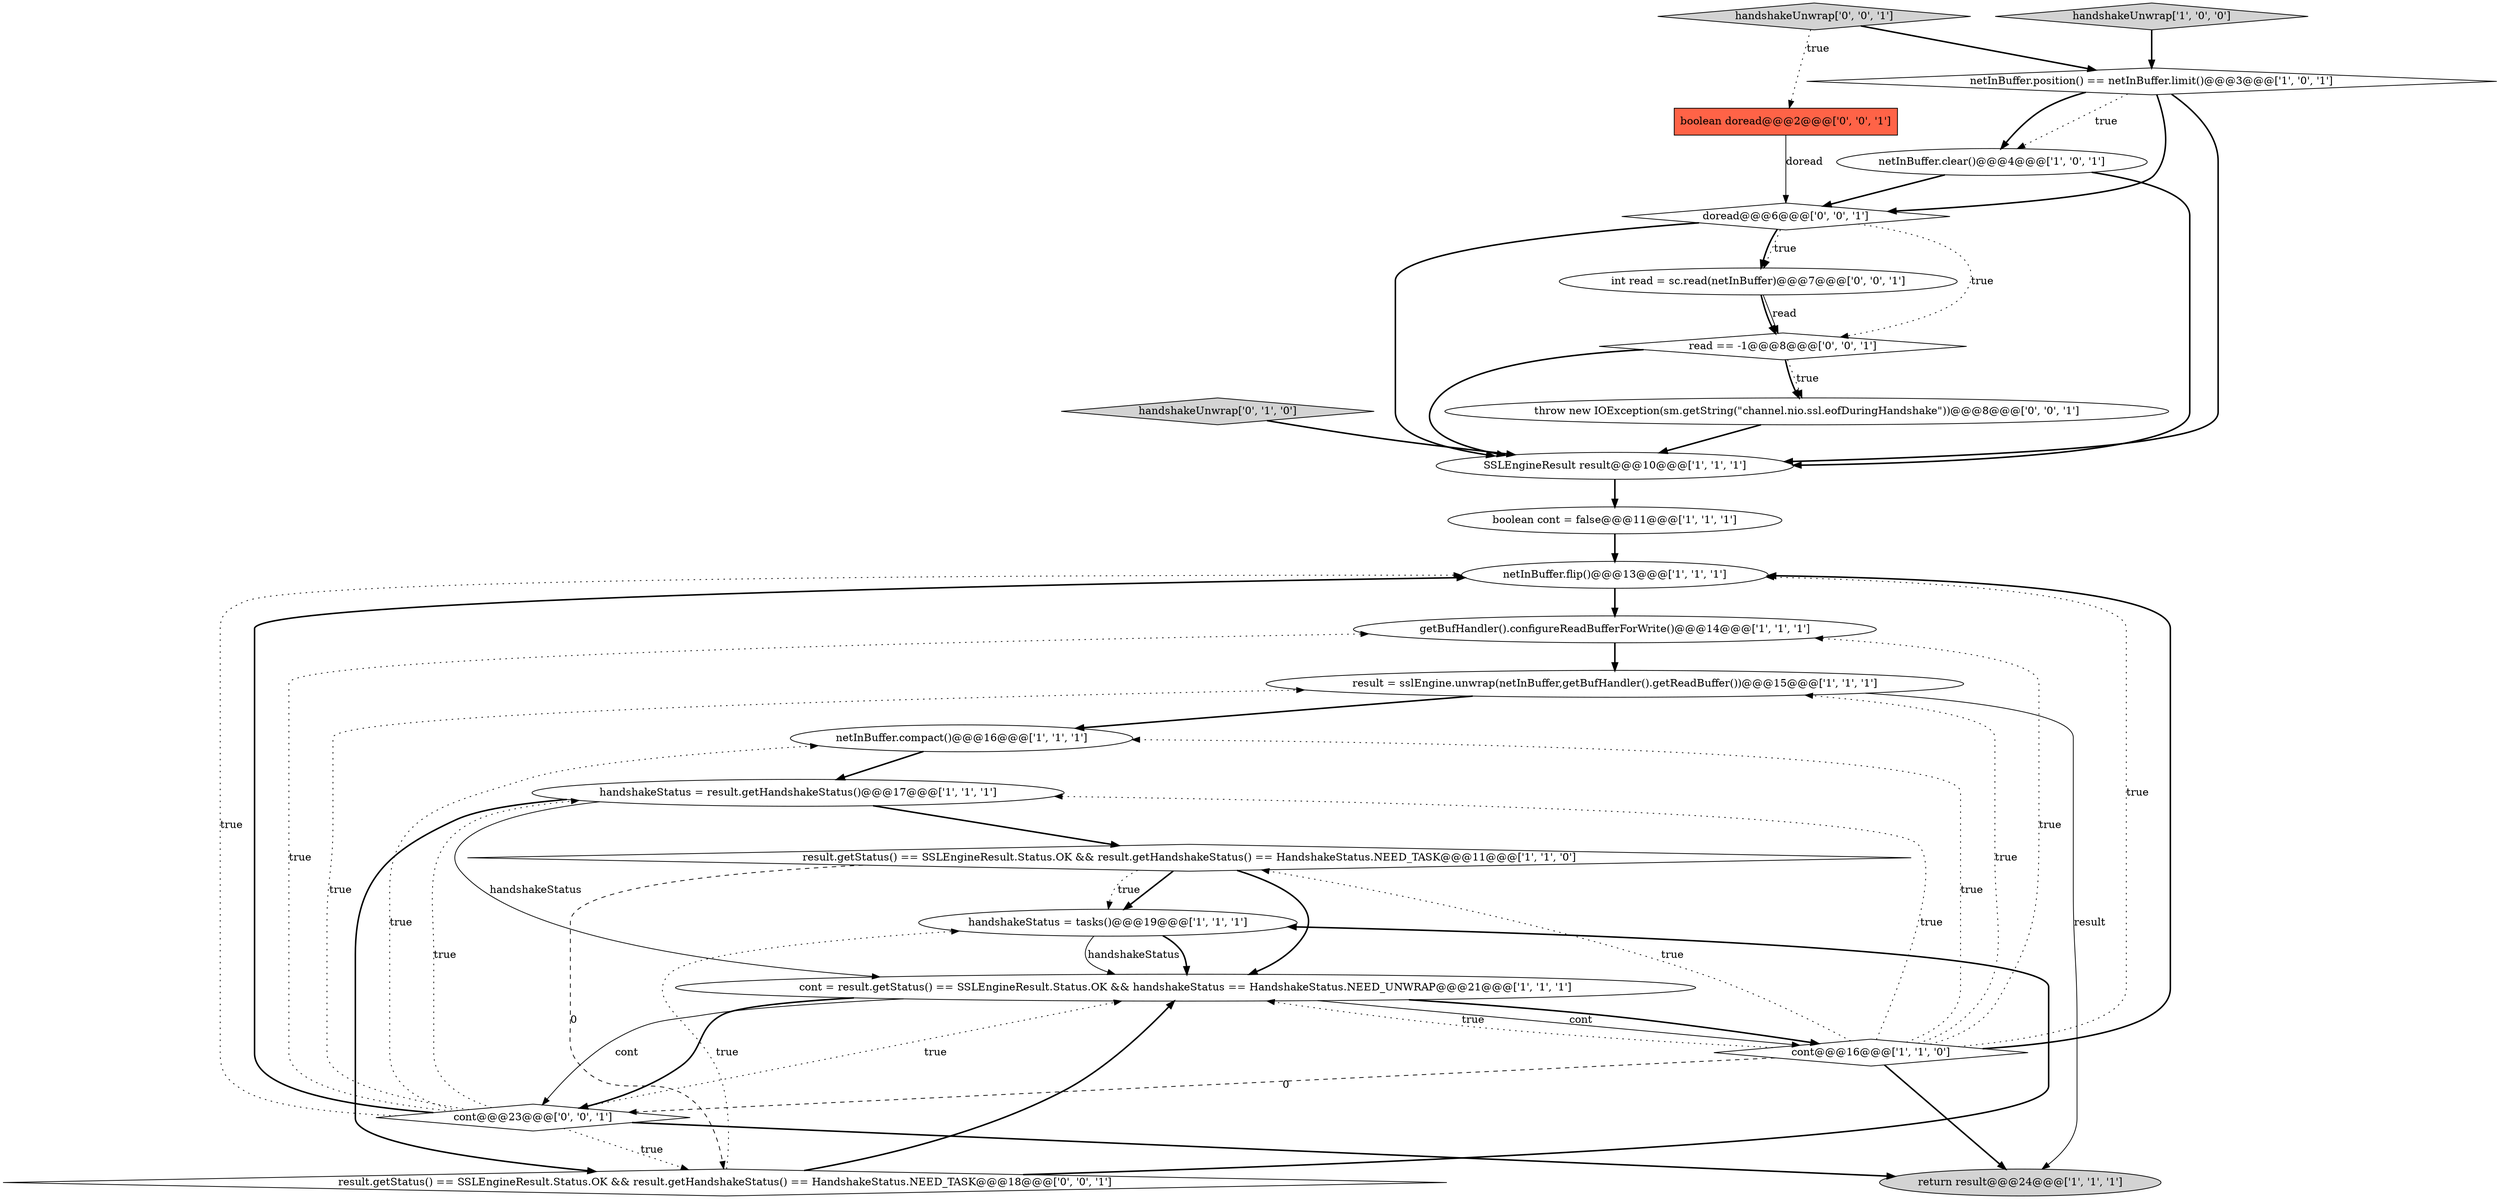 digraph {
2 [style = filled, label = "netInBuffer.clear()@@@4@@@['1', '0', '1']", fillcolor = white, shape = ellipse image = "AAA0AAABBB1BBB"];
1 [style = filled, label = "boolean cont = false@@@11@@@['1', '1', '1']", fillcolor = white, shape = ellipse image = "AAA0AAABBB1BBB"];
12 [style = filled, label = "netInBuffer.flip()@@@13@@@['1', '1', '1']", fillcolor = white, shape = ellipse image = "AAA0AAABBB1BBB"];
17 [style = filled, label = "throw new IOException(sm.getString(\"channel.nio.ssl.eofDuringHandshake\"))@@@8@@@['0', '0', '1']", fillcolor = white, shape = ellipse image = "AAA0AAABBB3BBB"];
23 [style = filled, label = "int read = sc.read(netInBuffer)@@@7@@@['0', '0', '1']", fillcolor = white, shape = ellipse image = "AAA0AAABBB3BBB"];
0 [style = filled, label = "handshakeStatus = tasks()@@@19@@@['1', '1', '1']", fillcolor = white, shape = ellipse image = "AAA0AAABBB1BBB"];
20 [style = filled, label = "handshakeUnwrap['0', '0', '1']", fillcolor = lightgray, shape = diamond image = "AAA0AAABBB3BBB"];
21 [style = filled, label = "boolean doread@@@2@@@['0', '0', '1']", fillcolor = tomato, shape = box image = "AAA0AAABBB3BBB"];
22 [style = filled, label = "read == -1@@@8@@@['0', '0', '1']", fillcolor = white, shape = diamond image = "AAA0AAABBB3BBB"];
7 [style = filled, label = "handshakeUnwrap['1', '0', '0']", fillcolor = lightgray, shape = diamond image = "AAA0AAABBB1BBB"];
18 [style = filled, label = "doread@@@6@@@['0', '0', '1']", fillcolor = white, shape = diamond image = "AAA0AAABBB3BBB"];
4 [style = filled, label = "netInBuffer.compact()@@@16@@@['1', '1', '1']", fillcolor = white, shape = ellipse image = "AAA0AAABBB1BBB"];
19 [style = filled, label = "cont@@@23@@@['0', '0', '1']", fillcolor = white, shape = diamond image = "AAA0AAABBB3BBB"];
11 [style = filled, label = "result = sslEngine.unwrap(netInBuffer,getBufHandler().getReadBuffer())@@@15@@@['1', '1', '1']", fillcolor = white, shape = ellipse image = "AAA0AAABBB1BBB"];
13 [style = filled, label = "SSLEngineResult result@@@10@@@['1', '1', '1']", fillcolor = white, shape = ellipse image = "AAA0AAABBB1BBB"];
9 [style = filled, label = "getBufHandler().configureReadBufferForWrite()@@@14@@@['1', '1', '1']", fillcolor = white, shape = ellipse image = "AAA0AAABBB1BBB"];
6 [style = filled, label = "result.getStatus() == SSLEngineResult.Status.OK && result.getHandshakeStatus() == HandshakeStatus.NEED_TASK@@@11@@@['1', '1', '0']", fillcolor = white, shape = diamond image = "AAA0AAABBB1BBB"];
5 [style = filled, label = "cont = result.getStatus() == SSLEngineResult.Status.OK && handshakeStatus == HandshakeStatus.NEED_UNWRAP@@@21@@@['1', '1', '1']", fillcolor = white, shape = ellipse image = "AAA0AAABBB1BBB"];
3 [style = filled, label = "cont@@@16@@@['1', '1', '0']", fillcolor = white, shape = diamond image = "AAA0AAABBB1BBB"];
16 [style = filled, label = "result.getStatus() == SSLEngineResult.Status.OK && result.getHandshakeStatus() == HandshakeStatus.NEED_TASK@@@18@@@['0', '0', '1']", fillcolor = white, shape = diamond image = "AAA0AAABBB3BBB"];
8 [style = filled, label = "handshakeStatus = result.getHandshakeStatus()@@@17@@@['1', '1', '1']", fillcolor = white, shape = ellipse image = "AAA0AAABBB1BBB"];
10 [style = filled, label = "return result@@@24@@@['1', '1', '1']", fillcolor = lightgray, shape = ellipse image = "AAA0AAABBB1BBB"];
15 [style = filled, label = "handshakeUnwrap['0', '1', '0']", fillcolor = lightgray, shape = diamond image = "AAA0AAABBB2BBB"];
14 [style = filled, label = "netInBuffer.position() == netInBuffer.limit()@@@3@@@['1', '0', '1']", fillcolor = white, shape = diamond image = "AAA0AAABBB1BBB"];
8->16 [style = bold, label=""];
3->19 [style = dashed, label="0"];
3->12 [style = dotted, label="true"];
23->22 [style = bold, label=""];
3->10 [style = bold, label=""];
5->19 [style = bold, label=""];
11->4 [style = bold, label=""];
19->10 [style = bold, label=""];
9->11 [style = bold, label=""];
14->18 [style = bold, label=""];
20->21 [style = dotted, label="true"];
2->13 [style = bold, label=""];
1->12 [style = bold, label=""];
6->0 [style = bold, label=""];
18->23 [style = dotted, label="true"];
14->13 [style = bold, label=""];
18->13 [style = bold, label=""];
3->8 [style = dotted, label="true"];
16->0 [style = bold, label=""];
19->5 [style = dotted, label="true"];
4->8 [style = bold, label=""];
19->9 [style = dotted, label="true"];
8->6 [style = bold, label=""];
22->17 [style = bold, label=""];
19->8 [style = dotted, label="true"];
19->4 [style = dotted, label="true"];
7->14 [style = bold, label=""];
6->0 [style = dotted, label="true"];
12->9 [style = bold, label=""];
19->16 [style = dotted, label="true"];
0->5 [style = solid, label="handshakeStatus"];
2->18 [style = bold, label=""];
19->11 [style = dotted, label="true"];
3->4 [style = dotted, label="true"];
16->0 [style = dotted, label="true"];
19->12 [style = dotted, label="true"];
3->12 [style = bold, label=""];
17->13 [style = bold, label=""];
5->19 [style = solid, label="cont"];
3->6 [style = dotted, label="true"];
8->5 [style = solid, label="handshakeStatus"];
6->16 [style = dashed, label="0"];
3->11 [style = dotted, label="true"];
15->13 [style = bold, label=""];
6->5 [style = bold, label=""];
14->2 [style = dotted, label="true"];
5->3 [style = solid, label="cont"];
16->5 [style = bold, label=""];
14->2 [style = bold, label=""];
13->1 [style = bold, label=""];
5->3 [style = bold, label=""];
0->5 [style = bold, label=""];
20->14 [style = bold, label=""];
3->9 [style = dotted, label="true"];
3->5 [style = dotted, label="true"];
22->17 [style = dotted, label="true"];
19->12 [style = bold, label=""];
18->22 [style = dotted, label="true"];
21->18 [style = solid, label="doread"];
23->22 [style = solid, label="read"];
22->13 [style = bold, label=""];
11->10 [style = solid, label="result"];
18->23 [style = bold, label=""];
}
